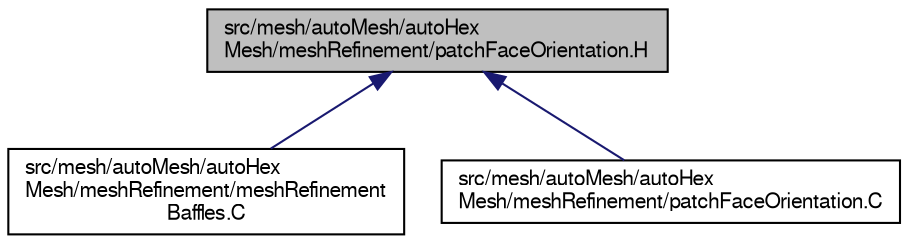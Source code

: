 digraph "src/mesh/autoMesh/autoHexMesh/meshRefinement/patchFaceOrientation.H"
{
  bgcolor="transparent";
  edge [fontname="FreeSans",fontsize="10",labelfontname="FreeSans",labelfontsize="10"];
  node [fontname="FreeSans",fontsize="10",shape=record];
  Node243 [label="src/mesh/autoMesh/autoHex\lMesh/meshRefinement/patchFaceOrientation.H",height=0.2,width=0.4,color="black", fillcolor="grey75", style="filled", fontcolor="black"];
  Node243 -> Node244 [dir="back",color="midnightblue",fontsize="10",style="solid",fontname="FreeSans"];
  Node244 [label="src/mesh/autoMesh/autoHex\lMesh/meshRefinement/meshRefinement\lBaffles.C",height=0.2,width=0.4,color="black",URL="$a06923.html"];
  Node243 -> Node245 [dir="back",color="midnightblue",fontsize="10",style="solid",fontname="FreeSans"];
  Node245 [label="src/mesh/autoMesh/autoHex\lMesh/meshRefinement/patchFaceOrientation.C",height=0.2,width=0.4,color="black",URL="$a06938.html"];
}
